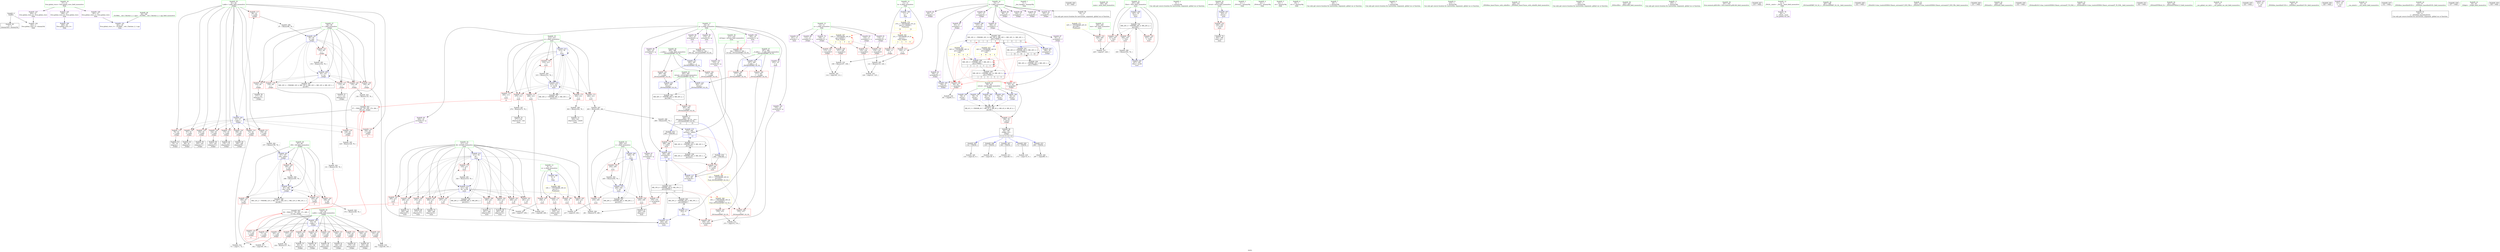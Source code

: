 digraph "SVFG" {
	label="SVFG";

	Node0x562e99d89400 [shape=record,color=grey,label="{NodeID: 0\nNullPtr}"];
	Node0x562e99d89400 -> Node0x562e99da9f00[style=solid];
	Node0x562e99d89400 -> Node0x562e99dac5f0[style=solid];
	Node0x562e99decd60 [shape=record,color=black,label="{NodeID: 443\n58 = PHI(131, 138, 165, 171, 295, )\n1st arg _Z2dpii }"];
	Node0x562e99decd60 -> Node0x562e99dac7c0[style=solid];
	Node0x562e99dd2210 [shape=record,color=yellow,style=double,label="{NodeID: 360\n35V_1 = ENCHI(MR_35V_0)\npts\{200000 \}\nFun[_ZSt3minIiERKT_S2_S2_]}"];
	Node0x562e99dd2210 -> Node0x562e99db1f90[style=dashed];
	Node0x562e99dd2210 -> Node0x562e99db2060[style=dashed];
	Node0x562e99dac7c0 [shape=record,color=blue,label="{NodeID: 194\n63\<--58\nr.addr\<--r\n_Z2dpii\n}"];
	Node0x562e99dac7c0 -> Node0x562e99daee00[style=dashed];
	Node0x562e99dac7c0 -> Node0x562e99daeed0[style=dashed];
	Node0x562e99dac7c0 -> Node0x562e99daefa0[style=dashed];
	Node0x562e99dac7c0 -> Node0x562e99daf070[style=dashed];
	Node0x562e99dac7c0 -> Node0x562e99daf140[style=dashed];
	Node0x562e99dac7c0 -> Node0x562e99daf210[style=dashed];
	Node0x562e99dac7c0 -> Node0x562e99daf2e0[style=dashed];
	Node0x562e99dac7c0 -> Node0x562e99daf3b0[style=dashed];
	Node0x562e99dac7c0 -> Node0x562e99daf480[style=dashed];
	Node0x562e99dac7c0 -> Node0x562e99daf550[style=dashed];
	Node0x562e99dac7c0 -> Node0x562e99daf620[style=dashed];
	Node0x562e99da9aa0 [shape=record,color=red,label="{NodeID: 111\n108\<--11\n\<--k\n_Z2dpii\n}"];
	Node0x562e99da9aa0 -> Node0x562e99dbb670[style=solid];
	Node0x562e99da7bf0 [shape=record,color=green,label="{NodeID: 28\n67\<--68\ni36\<--i36_field_insensitive\n_Z2dpii\n}"];
	Node0x562e99da7bf0 -> Node0x562e99dafbd0[style=solid];
	Node0x562e99da7bf0 -> Node0x562e99dafca0[style=solid];
	Node0x562e99da7bf0 -> Node0x562e99dafd70[style=solid];
	Node0x562e99da7bf0 -> Node0x562e99dafe40[style=solid];
	Node0x562e99da7bf0 -> Node0x562e99dacd70[style=solid];
	Node0x562e99da7bf0 -> Node0x562e99dacfe0[style=solid];
	Node0x562e99dbaef0 [shape=record,color=grey,label="{NodeID: 305\n129 = Binary(128, 76, )\n|{<s0>3}}"];
	Node0x562e99dbaef0:s0 -> Node0x562e99dec970[style=solid,color=red];
	Node0x562e99db4dc0 [shape=record,color=blue,label="{NodeID: 222\n367\<--362\n__b.addr\<--__b\n_ZSt3minIiERKT_S2_S2_\n}"];
	Node0x562e99db4dc0 -> Node0x562e99db1df0[style=dashed];
	Node0x562e99db4dc0 -> Node0x562e99db1ec0[style=dashed];
	Node0x562e99daf960 [shape=record,color=red,label="{NodeID: 139\n130\<--65\n\<--i\n_Z2dpii\n}"];
	Node0x562e99daf960 -> Node0x562e99dbaa70[style=solid];
	Node0x562e99daa540 [shape=record,color=black,label="{NodeID: 56\n105\<--104\nidxprom11\<--\n_Z2dpii\n}"];
	Node0x562e99dc9d50 [shape=record,color=black,label="{NodeID: 333\nMR_35V_6 = PHI(MR_35V_9, MR_35V_5, )\npts\{200000 \}\n|{|<s6>13}}"];
	Node0x562e99dc9d50 -> Node0x562e99db1840[style=dashed];
	Node0x562e99dc9d50 -> Node0x562e99db1910[style=dashed];
	Node0x562e99dc9d50 -> Node0x562e99db1ab0[style=dashed];
	Node0x562e99dc9d50 -> Node0x562e99db4670[style=dashed];
	Node0x562e99dc9d50 -> Node0x562e99db48e0[style=dashed];
	Node0x562e99dc9d50 -> Node0x562e99dcc050[style=dashed];
	Node0x562e99dc9d50:s6 -> Node0x562e99dd2210[style=dashed,color=red];
	Node0x562e99db1020 [shape=record,color=red,label="{NodeID: 167\n295\<--211\n\<--i8\nmain\n|{<s0>14}}"];
	Node0x562e99db1020:s0 -> Node0x562e99decd60[style=solid,color=red];
	Node0x562e99dabc00 [shape=record,color=purple,label="{NodeID: 84\n80\<--15\narrayidx\<--f\n_Z2dpii\n}"];
	Node0x562e99d89340 [shape=record,color=green,label="{NodeID: 1\n7\<--1\n__dso_handle\<--dummyObj\nGlob }"];
	Node0x562e99decfa0 [shape=record,color=black,label="{NodeID: 444\n39 = PHI()\n}"];
	Node0x562e99dd22f0 [shape=record,color=yellow,style=double,label="{NodeID: 361\n2V_1 = ENCHI(MR_2V_0)\npts\{12 \}\nFun[_Z2dpii]|{|<s2>3|<s3>4|<s4>5|<s5>6}}"];
	Node0x562e99dd22f0 -> Node0x562e99da9aa0[style=dashed];
	Node0x562e99dd22f0 -> Node0x562e99da9b70[style=dashed];
	Node0x562e99dd22f0:s2 -> Node0x562e99dd22f0[style=dashed,color=red];
	Node0x562e99dd22f0:s3 -> Node0x562e99dd22f0[style=dashed,color=red];
	Node0x562e99dd22f0:s4 -> Node0x562e99dd22f0[style=dashed,color=red];
	Node0x562e99dd22f0:s5 -> Node0x562e99dd22f0[style=dashed,color=red];
	Node0x562e99dac890 [shape=record,color=blue,label="{NodeID: 195\n59\<--76\nretval\<--\n_Z2dpii\n}"];
	Node0x562e99dac890 -> Node0x562e99dce250[style=dashed];
	Node0x562e99da9b70 [shape=record,color=red,label="{NodeID: 112\n120\<--11\n\<--k\n_Z2dpii\n}"];
	Node0x562e99da9b70 -> Node0x562e99db9ff0[style=solid];
	Node0x562e99da7cc0 [shape=record,color=green,label="{NodeID: 29\n200\<--201\nmain\<--main_field_insensitive\n}"];
	Node0x562e99dbb070 [shape=record,color=grey,label="{NodeID: 306\n281 = Binary(279, 280, )\n}"];
	Node0x562e99dbb070 -> Node0x562e99dba2f0[style=solid];
	Node0x562e99db4e90 [shape=record,color=blue,label="{NodeID: 223\n363\<--377\nretval\<--\n_ZSt3minIiERKT_S2_S2_\n}"];
	Node0x562e99db4e90 -> Node0x562e99dcf650[style=dashed];
	Node0x562e99dafa30 [shape=record,color=red,label="{NodeID: 140\n135\<--65\n\<--i\n_Z2dpii\n}"];
	Node0x562e99dafa30 -> Node0x562e99dbabf0[style=solid];
	Node0x562e99daa610 [shape=record,color=black,label="{NodeID: 57\n111\<--110\nidxprom14\<--\n_Z2dpii\n}"];
	Node0x562e99dca250 [shape=record,color=black,label="{NodeID: 334\nMR_24V_3 = PHI(MR_24V_4, MR_24V_2, )\npts\{208 \}\n}"];
	Node0x562e99dca250 -> Node0x562e99db0590[style=dashed];
	Node0x562e99dca250 -> Node0x562e99db0660[style=dashed];
	Node0x562e99dca250 -> Node0x562e99db0730[style=dashed];
	Node0x562e99dca250 -> Node0x562e99db4c20[style=dashed];
	Node0x562e99db10f0 [shape=record,color=red,label="{NodeID: 168\n299\<--211\n\<--i8\nmain\n}"];
	Node0x562e99db10f0 -> Node0x562e99dab240[style=solid];
	Node0x562e99dabcd0 [shape=record,color=purple,label="{NodeID: 85\n83\<--15\narrayidx2\<--f\n_Z2dpii\n}"];
	Node0x562e99dabcd0 -> Node0x562e99daff10[style=solid];
	Node0x562e99d88330 [shape=record,color=green,label="{NodeID: 2\n9\<--1\n\<--dummyObj\nCan only get source location for instruction, argument, global var or function.}"];
	Node0x562e99ded070 [shape=record,color=black,label="{NodeID: 445\n132 = PHI(56, )\n}"];
	Node0x562e99ded070 -> Node0x562e99dbc570[style=solid];
	Node0x562e99dac960 [shape=record,color=blue,label="{NodeID: 196\n59\<--93\nretval\<--\n_Z2dpii\n}"];
	Node0x562e99dac960 -> Node0x562e99dce250[style=dashed];
	Node0x562e99da9c40 [shape=record,color=red,label="{NodeID: 113\n198\<--59\n\<--retval\n_Z2dpii\n}"];
	Node0x562e99da9c40 -> Node0x562e99daad60[style=solid];
	Node0x562e99da7dc0 [shape=record,color=green,label="{NodeID: 30\n203\<--204\nretval\<--retval_field_insensitive\nmain\n}"];
	Node0x562e99da7dc0 -> Node0x562e99db03f0[style=solid];
	Node0x562e99da7dc0 -> Node0x562e99dad250[style=solid];
	Node0x562e99dbb1f0 [shape=record,color=grey,label="{NodeID: 307\n276 = Binary(275, 76, )\n}"];
	Node0x562e99dbb1f0 -> Node0x562e99dab0a0[style=solid];
	Node0x562e99db4f60 [shape=record,color=blue,label="{NodeID: 224\n363\<--380\nretval\<--\n_ZSt3minIiERKT_S2_S2_\n}"];
	Node0x562e99db4f60 -> Node0x562e99dcf650[style=dashed];
	Node0x562e99dafb00 [shape=record,color=red,label="{NodeID: 141\n152\<--65\n\<--i\n_Z2dpii\n}"];
	Node0x562e99dafb00 -> Node0x562e99db9cf0[style=solid];
	Node0x562e99daa6e0 [shape=record,color=black,label="{NodeID: 58\n117\<--116\nidxprom17\<--\n_Z2dpii\n}"];
	Node0x562e99dca750 [shape=record,color=black,label="{NodeID: 335\nMR_26V_2 = PHI(MR_26V_4, MR_26V_1, )\npts\{210 \}\n}"];
	Node0x562e99dca750 -> Node0x562e99dad3f0[style=dashed];
	Node0x562e99db11c0 [shape=record,color=red,label="{NodeID: 169\n308\<--211\n\<--i8\nmain\n}"];
	Node0x562e99db11c0 -> Node0x562e99dab3e0[style=solid];
	Node0x562e99dabda0 [shape=record,color=purple,label="{NodeID: 86\n89\<--15\narrayidx6\<--f\n_Z2dpii\n}"];
	Node0x562e99d883c0 [shape=record,color=green,label="{NodeID: 3\n21\<--1\n_ZSt3cin\<--dummyObj\nGlob }"];
	Node0x562e99ded1b0 [shape=record,color=black,label="{NodeID: 446\n139 = PHI(56, )\n}"];
	Node0x562e99ded1b0 -> Node0x562e99dbc9f0[style=solid];
	Node0x562e99daca30 [shape=record,color=blue,label="{NodeID: 197\n65\<--97\ni\<--add\n_Z2dpii\n}"];
	Node0x562e99daca30 -> Node0x562e99daf6f0[style=dashed];
	Node0x562e99daca30 -> Node0x562e99daf7c0[style=dashed];
	Node0x562e99daca30 -> Node0x562e99daf890[style=dashed];
	Node0x562e99daca30 -> Node0x562e99daf960[style=dashed];
	Node0x562e99daca30 -> Node0x562e99dafa30[style=dashed];
	Node0x562e99daca30 -> Node0x562e99dafb00[style=dashed];
	Node0x562e99daca30 -> Node0x562e99dacca0[style=dashed];
	Node0x562e99daca30 -> Node0x562e99dce750[style=dashed];
	Node0x562e99da9d10 [shape=record,color=red,label="{NodeID: 114\n72\<--61\n\<--l.addr\n_Z2dpii\n}"];
	Node0x562e99da9d10 -> Node0x562e99dbbc70[style=solid];
	Node0x562e99da7e90 [shape=record,color=green,label="{NodeID: 31\n205\<--206\ntest\<--test_field_insensitive\nmain\n}"];
	Node0x562e99da7e90 -> Node0x562e99db04c0[style=solid];
	Node0x562e99dbb370 [shape=record,color=grey,label="{NodeID: 308\n303 = Binary(302, 76, )\n}"];
	Node0x562e99dbb370 -> Node0x562e99dab310[style=solid];
	Node0x562e99dafbd0 [shape=record,color=red,label="{NodeID: 142\n160\<--67\n\<--i36\n_Z2dpii\n}"];
	Node0x562e99dafbd0 -> Node0x562e99dbc0f0[style=solid];
	Node0x562e99daa7b0 [shape=record,color=black,label="{NodeID: 59\n123\<--122\nidxprom20\<--\n_Z2dpii\n}"];
	Node0x562e99dcac50 [shape=record,color=black,label="{NodeID: 336\nMR_28V_2 = PHI(MR_28V_4, MR_28V_1, )\npts\{212 \}\n}"];
	Node0x562e99dcac50 -> Node0x562e99db45a0[style=dashed];
	Node0x562e99db1290 [shape=record,color=red,label="{NodeID: 170\n319\<--211\n\<--i8\nmain\n}"];
	Node0x562e99db1290 -> Node0x562e99db99f0[style=solid];
	Node0x562e99dabe70 [shape=record,color=purple,label="{NodeID: 87\n92\<--15\narrayidx8\<--f\n_Z2dpii\n}"];
	Node0x562e99dabe70 -> Node0x562e99daffe0[style=solid];
	Node0x562e99da61e0 [shape=record,color=green,label="{NodeID: 4\n22\<--1\n_ZSt4cout\<--dummyObj\nGlob }"];
	Node0x562e99ded2f0 [shape=record,color=black,label="{NodeID: 447\n166 = PHI(56, )\n}"];
	Node0x562e99ded2f0 -> Node0x562e99dbbaf0[style=solid];
	Node0x562e99dacb00 [shape=record,color=blue,label="{NodeID: 198\n147\<--76\narrayidx34\<--\n_Z2dpii\n}"];
	Node0x562e99dacb00 -> Node0x562e99dcf150[style=dashed];
	Node0x562e99dae5e0 [shape=record,color=red,label="{NodeID: 115\n78\<--61\n\<--l.addr\n_Z2dpii\n}"];
	Node0x562e99dae5e0 -> Node0x562e99daa200[style=solid];
	Node0x562e99da7f60 [shape=record,color=green,label="{NodeID: 32\n207\<--208\niTest\<--iTest_field_insensitive\nmain\n}"];
	Node0x562e99da7f60 -> Node0x562e99db0590[style=solid];
	Node0x562e99da7f60 -> Node0x562e99db0660[style=solid];
	Node0x562e99da7f60 -> Node0x562e99db0730[style=solid];
	Node0x562e99da7f60 -> Node0x562e99dad320[style=solid];
	Node0x562e99da7f60 -> Node0x562e99db4c20[style=solid];
	Node0x562e99dbb4f0 [shape=record,color=grey,label="{NodeID: 309\n186 = Binary(185, 76, )\n}"];
	Node0x562e99dbb4f0 -> Node0x562e99dacfe0[style=solid];
	Node0x562e99dafca0 [shape=record,color=red,label="{NodeID: 143\n165\<--67\n\<--i36\n_Z2dpii\n|{<s0>5}}"];
	Node0x562e99dafca0:s0 -> Node0x562e99decd60[style=solid,color=red];
	Node0x562e99daa880 [shape=record,color=black,label="{NodeID: 60\n143\<--142\nidxprom31\<--\n_Z2dpii\n}"];
	Node0x562e99dcb150 [shape=record,color=black,label="{NodeID: 337\nMR_30V_2 = PHI(MR_30V_3, MR_30V_1, )\npts\{214 \}\n}"];
	Node0x562e99dcb150 -> Node0x562e99db4740[style=dashed];
	Node0x562e99dcb150 -> Node0x562e99dcb150[style=dashed];
	Node0x562e99db1360 [shape=record,color=red,label="{NodeID: 171\n268\<--213\n\<--j\nmain\n}"];
	Node0x562e99db1360 -> Node0x562e99dbccf0[style=solid];
	Node0x562e99dabf40 [shape=record,color=purple,label="{NodeID: 88\n144\<--15\narrayidx32\<--f\n_Z2dpii\n}"];
	Node0x562e99da6270 [shape=record,color=green,label="{NodeID: 5\n23\<--1\n.str\<--dummyObj\nGlob }"];
	Node0x562e99dacbd0 [shape=record,color=blue,label="{NodeID: 199\n59\<--76\nretval\<--\n_Z2dpii\n}"];
	Node0x562e99dacbd0 -> Node0x562e99dce250[style=dashed];
	Node0x562e99dae6b0 [shape=record,color=red,label="{NodeID: 116\n87\<--61\n\<--l.addr\n_Z2dpii\n}"];
	Node0x562e99dae6b0 -> Node0x562e99daa3a0[style=solid];
	Node0x562e99da8030 [shape=record,color=green,label="{NodeID: 33\n209\<--210\ni\<--i_field_insensitive\nmain\n}"];
	Node0x562e99da8030 -> Node0x562e99db0800[style=solid];
	Node0x562e99da8030 -> Node0x562e99db08d0[style=solid];
	Node0x562e99da8030 -> Node0x562e99db09a0[style=solid];
	Node0x562e99da8030 -> Node0x562e99dad3f0[style=solid];
	Node0x562e99da8030 -> Node0x562e99dad4c0[style=solid];
	Node0x562e99dbb670 [shape=record,color=grey,label="{NodeID: 310\n109 = Binary(107, 108, )\n}"];
	Node0x562e99dbb670 -> Node0x562e99dbcb70[style=solid];
	Node0x562e99dafd70 [shape=record,color=red,label="{NodeID: 144\n169\<--67\n\<--i36\n_Z2dpii\n}"];
	Node0x562e99dafd70 -> Node0x562e99dba770[style=solid];
	Node0x562e99daa950 [shape=record,color=black,label="{NodeID: 61\n146\<--145\nidxprom33\<--\n_Z2dpii\n}"];
	Node0x562e99dd86d0 [shape=record,color=yellow,style=double,label="{NodeID: 421\n16V_4 = CSCHI(MR_16V_3)\npts\{170000 \}\nCS[]|{|<s1>4|<s2>4|<s3>4|<s4>4}}"];
	Node0x562e99dd86d0 -> Node0x562e99dc8950[style=dashed];
	Node0x562e99dd86d0:s1 -> Node0x562e99daff10[style=dashed,color=red];
	Node0x562e99dd86d0:s2 -> Node0x562e99daffe0[style=dashed,color=red];
	Node0x562e99dd86d0:s3 -> Node0x562e99dc8950[style=dashed,color=red];
	Node0x562e99dd86d0:s4 -> Node0x562e99dcf150[style=dashed,color=red];
	Node0x562e99dcb650 [shape=record,color=black,label="{NodeID: 338\nMR_32V_2 = PHI(MR_32V_3, MR_32V_1, )\npts\{216 \}\n}"];
	Node0x562e99dcb650 -> Node0x562e99dc9350[style=dashed];
	Node0x562e99dcb650 -> Node0x562e99dcb650[style=dashed];
	Node0x562e99db1430 [shape=record,color=red,label="{NodeID: 172\n275\<--213\n\<--j\nmain\n}"];
	Node0x562e99db1430 -> Node0x562e99dbb1f0[style=solid];
	Node0x562e99dac010 [shape=record,color=purple,label="{NodeID: 89\n147\<--15\narrayidx34\<--f\n_Z2dpii\n}"];
	Node0x562e99dac010 -> Node0x562e99dacb00[style=solid];
	Node0x562e99da6ad0 [shape=record,color=green,label="{NodeID: 6\n25\<--1\n.str.1\<--dummyObj\nGlob }"];
	Node0x562e99dacca0 [shape=record,color=blue,label="{NodeID: 200\n65\<--153\ni\<--inc\n_Z2dpii\n}"];
	Node0x562e99dacca0 -> Node0x562e99daf6f0[style=dashed];
	Node0x562e99dacca0 -> Node0x562e99daf7c0[style=dashed];
	Node0x562e99dacca0 -> Node0x562e99daf890[style=dashed];
	Node0x562e99dacca0 -> Node0x562e99daf960[style=dashed];
	Node0x562e99dacca0 -> Node0x562e99dafa30[style=dashed];
	Node0x562e99dacca0 -> Node0x562e99dafb00[style=dashed];
	Node0x562e99dacca0 -> Node0x562e99dacca0[style=dashed];
	Node0x562e99dacca0 -> Node0x562e99dce750[style=dashed];
	Node0x562e99dae780 [shape=record,color=red,label="{NodeID: 117\n96\<--61\n\<--l.addr\n_Z2dpii\n}"];
	Node0x562e99dae780 -> Node0x562e99dba5f0[style=solid];
	Node0x562e99da8100 [shape=record,color=green,label="{NodeID: 34\n211\<--212\ni8\<--i8_field_insensitive\nmain\n}"];
	Node0x562e99da8100 -> Node0x562e99db0a70[style=solid];
	Node0x562e99da8100 -> Node0x562e99db0b40[style=solid];
	Node0x562e99da8100 -> Node0x562e99db0c10[style=solid];
	Node0x562e99da8100 -> Node0x562e99db0ce0[style=solid];
	Node0x562e99da8100 -> Node0x562e99db0db0[style=solid];
	Node0x562e99da8100 -> Node0x562e99db0e80[style=solid];
	Node0x562e99da8100 -> Node0x562e99db0f50[style=solid];
	Node0x562e99da8100 -> Node0x562e99db1020[style=solid];
	Node0x562e99da8100 -> Node0x562e99db10f0[style=solid];
	Node0x562e99da8100 -> Node0x562e99db11c0[style=solid];
	Node0x562e99da8100 -> Node0x562e99db1290[style=solid];
	Node0x562e99da8100 -> Node0x562e99db45a0[style=solid];
	Node0x562e99da8100 -> Node0x562e99db4b50[style=solid];
	Node0x562e99dbb7f0 [shape=record,color=grey,label="{NodeID: 311\n237 = cmp(235, 236, )\n}"];
	Node0x562e99dafe40 [shape=record,color=red,label="{NodeID: 145\n185\<--67\n\<--i36\n_Z2dpii\n}"];
	Node0x562e99dafe40 -> Node0x562e99dbb4f0[style=solid];
	Node0x562e99daaa20 [shape=record,color=black,label="{NodeID: 62\n176\<--175\nidxprom48\<--\n_Z2dpii\n}"];
	Node0x562e99dcbb50 [shape=record,color=black,label="{NodeID: 339\nMR_16V_2 = PHI(MR_16V_3, MR_16V_1, )\npts\{170000 \}\n}"];
	Node0x562e99dcbb50 -> Node0x562e99dc9850[style=dashed];
	Node0x562e99dcbb50 -> Node0x562e99dcbb50[style=dashed];
	Node0x562e99db1500 [shape=record,color=red,label="{NodeID: 173\n282\<--213\n\<--j\nmain\n}"];
	Node0x562e99db1500 -> Node0x562e99dba2f0[style=solid];
	Node0x562e99dac0e0 [shape=record,color=purple,label="{NodeID: 90\n177\<--15\narrayidx49\<--f\n_Z2dpii\n}"];
	Node0x562e99da6b60 [shape=record,color=green,label="{NodeID: 7\n28\<--1\n\<--dummyObj\nCan only get source location for instruction, argument, global var or function.}"];
	Node0x562e99dd2860 [shape=record,color=yellow,style=double,label="{NodeID: 367\n14V_1 = ENCHI(MR_14V_0)\npts\{140000 \}\nFun[_Z2dpii]|{|<s4>3|<s5>4|<s6>5|<s7>6}}"];
	Node0x562e99dd2860 -> Node0x562e99db00b0[style=dashed];
	Node0x562e99dd2860 -> Node0x562e99db0180[style=dashed];
	Node0x562e99dd2860 -> Node0x562e99db0250[style=dashed];
	Node0x562e99dd2860 -> Node0x562e99db0320[style=dashed];
	Node0x562e99dd2860:s4 -> Node0x562e99dd2860[style=dashed,color=red];
	Node0x562e99dd2860:s5 -> Node0x562e99dd2860[style=dashed,color=red];
	Node0x562e99dd2860:s6 -> Node0x562e99dd2860[style=dashed,color=red];
	Node0x562e99dd2860:s7 -> Node0x562e99dd2860[style=dashed,color=red];
	Node0x562e99dacd70 [shape=record,color=blue,label="{NodeID: 201\n67\<--157\ni36\<--add37\n_Z2dpii\n}"];
	Node0x562e99dacd70 -> Node0x562e99dafbd0[style=dashed];
	Node0x562e99dacd70 -> Node0x562e99dafca0[style=dashed];
	Node0x562e99dacd70 -> Node0x562e99dafd70[style=dashed];
	Node0x562e99dacd70 -> Node0x562e99dafe40[style=dashed];
	Node0x562e99dacd70 -> Node0x562e99dacfe0[style=dashed];
	Node0x562e99dacd70 -> Node0x562e99dcec50[style=dashed];
	Node0x562e99dae850 [shape=record,color=red,label="{NodeID: 118\n104\<--61\n\<--l.addr\n_Z2dpii\n}"];
	Node0x562e99dae850 -> Node0x562e99daa540[style=solid];
	Node0x562e99da81d0 [shape=record,color=green,label="{NodeID: 35\n213\<--214\nj\<--j_field_insensitive\nmain\n}"];
	Node0x562e99da81d0 -> Node0x562e99db1360[style=solid];
	Node0x562e99da81d0 -> Node0x562e99db1430[style=solid];
	Node0x562e99da81d0 -> Node0x562e99db1500[style=solid];
	Node0x562e99da81d0 -> Node0x562e99db15d0[style=solid];
	Node0x562e99da81d0 -> Node0x562e99db16a0[style=solid];
	Node0x562e99da81d0 -> Node0x562e99db1770[style=solid];
	Node0x562e99da81d0 -> Node0x562e99db4740[style=solid];
	Node0x562e99da81d0 -> Node0x562e99db4a80[style=solid];
	Node0x562e99dbb970 [shape=record,color=grey,label="{NodeID: 312\n375 = cmp(372, 374, )\n}"];
	Node0x562e99daff10 [shape=record,color=red,label="{NodeID: 146\n84\<--83\n\<--arrayidx2\n_Z2dpii\n}"];
	Node0x562e99daff10 -> Node0x562e99dbc270[style=solid];
	Node0x562e99daaaf0 [shape=record,color=black,label="{NodeID: 63\n179\<--178\nidxprom50\<--\n_Z2dpii\n}"];
	Node0x562e99dd8990 [shape=record,color=yellow,style=double,label="{NodeID: 423\n16V_9 = CSCHI(MR_16V_8)\npts\{170000 \}\nCS[]|{|<s1>6|<s2>6|<s3>6|<s4>6}}"];
	Node0x562e99dd8990 -> Node0x562e99dcdd50[style=dashed];
	Node0x562e99dd8990:s1 -> Node0x562e99daff10[style=dashed,color=red];
	Node0x562e99dd8990:s2 -> Node0x562e99daffe0[style=dashed,color=red];
	Node0x562e99dd8990:s3 -> Node0x562e99dc8950[style=dashed,color=red];
	Node0x562e99dd8990:s4 -> Node0x562e99dcf150[style=dashed,color=red];
	Node0x562e99dcc050 [shape=record,color=black,label="{NodeID: 340\nMR_35V_2 = PHI(MR_35V_4, MR_35V_1, )\npts\{200000 \}\n}"];
	Node0x562e99dcc050 -> Node0x562e99db4510[style=dashed];
	Node0x562e99db15d0 [shape=record,color=red,label="{NodeID: 174\n294\<--213\n\<--j\nmain\n|{<s0>14}}"];
	Node0x562e99db15d0:s0 -> Node0x562e99dec970[style=solid,color=red];
	Node0x562e99dac1b0 [shape=record,color=purple,label="{NodeID: 91\n180\<--15\narrayidx51\<--f\n_Z2dpii\n}"];
	Node0x562e99dac1b0 -> Node0x562e99dace40[style=solid];
	Node0x562e99da6bf0 [shape=record,color=green,label="{NodeID: 8\n76\<--1\n\<--dummyObj\nCan only get source location for instruction, argument, global var or function.}"];
	Node0x562e99dace40 [shape=record,color=blue,label="{NodeID: 202\n180\<--76\narrayidx51\<--\n_Z2dpii\n}"];
	Node0x562e99dace40 -> Node0x562e99dcf150[style=dashed];
	Node0x562e99dae920 [shape=record,color=red,label="{NodeID: 119\n128\<--61\n\<--l.addr\n_Z2dpii\n}"];
	Node0x562e99dae920 -> Node0x562e99dbaef0[style=solid];
	Node0x562e99da82a0 [shape=record,color=green,label="{NodeID: 36\n215\<--216\nref.tmp\<--ref.tmp_field_insensitive\nmain\n|{|<s1>13}}"];
	Node0x562e99da82a0 -> Node0x562e99db4810[style=solid];
	Node0x562e99da82a0:s1 -> Node0x562e99dec7f0[style=solid,color=red];
	Node0x562e99dbbaf0 [shape=record,color=grey,label="{NodeID: 313\n167 = cmp(166, 9, )\n}"];
	Node0x562e99daffe0 [shape=record,color=red,label="{NodeID: 147\n93\<--92\n\<--arrayidx8\n_Z2dpii\n}"];
	Node0x562e99daffe0 -> Node0x562e99dac960[style=solid];
	Node0x562e99daabc0 [shape=record,color=black,label="{NodeID: 64\n190\<--189\nidxprom56\<--\n_Z2dpii\n}"];
	Node0x562e99db16a0 [shape=record,color=red,label="{NodeID: 175\n302\<--213\n\<--j\nmain\n}"];
	Node0x562e99db16a0 -> Node0x562e99dbb370[style=solid];
	Node0x562e99dac280 [shape=record,color=purple,label="{NodeID: 92\n191\<--15\narrayidx57\<--f\n_Z2dpii\n}"];
	Node0x562e99da6c80 [shape=record,color=green,label="{NodeID: 9\n219\<--1\n\<--dummyObj\nCan only get source location for instruction, argument, global var or function.}"];
	Node0x562e99dd2a20 [shape=record,color=yellow,style=double,label="{NodeID: 369\n18V_1 = ENCHI(MR_18V_0)\npts\{10 \}\nFun[main]}"];
	Node0x562e99dd2a20 -> Node0x562e99da9830[style=dashed];
	Node0x562e99dd2a20 -> Node0x562e99da9900[style=dashed];
	Node0x562e99dd2a20 -> Node0x562e99da99d0[style=dashed];
	Node0x562e99dacf10 [shape=record,color=blue,label="{NodeID: 203\n59\<--76\nretval\<--\n_Z2dpii\n}"];
	Node0x562e99dacf10 -> Node0x562e99dce250[style=dashed];
	Node0x562e99dae9f0 [shape=record,color=red,label="{NodeID: 120\n142\<--61\n\<--l.addr\n_Z2dpii\n}"];
	Node0x562e99dae9f0 -> Node0x562e99daa880[style=solid];
	Node0x562e99da8370 [shape=record,color=green,label="{NodeID: 37\n220\<--221\n_ZNSt8ios_base15sync_with_stdioEb\<--_ZNSt8ios_base15sync_with_stdioEb_field_insensitive\n}"];
	Node0x562e99dbbc70 [shape=record,color=grey,label="{NodeID: 314\n73 = cmp(71, 72, )\n}"];
	Node0x562e99db00b0 [shape=record,color=red,label="{NodeID: 148\n107\<--106\n\<--arrayidx12\n_Z2dpii\n}"];
	Node0x562e99db00b0 -> Node0x562e99dbb670[style=solid];
	Node0x562e99daac90 [shape=record,color=black,label="{NodeID: 65\n193\<--192\nidxprom58\<--\n_Z2dpii\n}"];
	Node0x562e99db1770 [shape=record,color=red,label="{NodeID: 176\n314\<--213\n\<--j\nmain\n}"];
	Node0x562e99db1770 -> Node0x562e99db9e70[style=solid];
	Node0x562e99dac350 [shape=record,color=purple,label="{NodeID: 93\n194\<--15\narrayidx59\<--f\n_Z2dpii\n}"];
	Node0x562e99dac350 -> Node0x562e99dad0b0[style=solid];
	Node0x562e99da6d10 [shape=record,color=green,label="{NodeID: 10\n249\<--1\n\<--dummyObj\nCan only get source location for instruction, argument, global var or function.}"];
	Node0x562e99dacfe0 [shape=record,color=blue,label="{NodeID: 204\n67\<--186\ni36\<--inc54\n_Z2dpii\n}"];
	Node0x562e99dacfe0 -> Node0x562e99dafbd0[style=dashed];
	Node0x562e99dacfe0 -> Node0x562e99dafca0[style=dashed];
	Node0x562e99dacfe0 -> Node0x562e99dafd70[style=dashed];
	Node0x562e99dacfe0 -> Node0x562e99dafe40[style=dashed];
	Node0x562e99dacfe0 -> Node0x562e99dacfe0[style=dashed];
	Node0x562e99dacfe0 -> Node0x562e99dcec50[style=dashed];
	Node0x562e99daeac0 [shape=record,color=red,label="{NodeID: 121\n156\<--61\n\<--l.addr\n_Z2dpii\n}"];
	Node0x562e99daeac0 -> Node0x562e99db9b70[style=solid];
	Node0x562e99da8470 [shape=record,color=green,label="{NodeID: 38\n223\<--224\n_ZNSirsERi\<--_ZNSirsERi_field_insensitive\n}"];
	Node0x562e99dbbdf0 [shape=record,color=grey,label="{NodeID: 315\n229 = cmp(227, 228, )\n}"];
	Node0x562e99db0180 [shape=record,color=red,label="{NodeID: 149\n113\<--112\n\<--arrayidx15\n_Z2dpii\n}"];
	Node0x562e99db0180 -> Node0x562e99dbcb70[style=solid];
	Node0x562e99daad60 [shape=record,color=black,label="{NodeID: 66\n56\<--198\n_Z2dpii_ret\<--\n_Z2dpii\n|{<s0>3|<s1>4|<s2>5|<s3>6|<s4>14}}"];
	Node0x562e99daad60:s0 -> Node0x562e99ded070[style=solid,color=blue];
	Node0x562e99daad60:s1 -> Node0x562e99ded1b0[style=solid,color=blue];
	Node0x562e99daad60:s2 -> Node0x562e99ded2f0[style=solid,color=blue];
	Node0x562e99daad60:s3 -> Node0x562e99deacd0[style=solid,color=blue];
	Node0x562e99daad60:s4 -> Node0x562e99debe20[style=solid,color=blue];
	Node0x562e99deacd0 [shape=record,color=black,label="{NodeID: 426\n172 = PHI(56, )\n}"];
	Node0x562e99deacd0 -> Node0x562e99dbc3f0[style=solid];
	Node0x562e99db1840 [shape=record,color=red,label="{NodeID: 177\n279\<--278\n\<--arrayidx20\nmain\n}"];
	Node0x562e99db1840 -> Node0x562e99dbb070[style=solid];
	Node0x562e99dac420 [shape=record,color=purple,label="{NodeID: 94\n253\<--18\n\<--g\nmain\n}"];
	Node0x562e99dac420 -> Node0x562e99db4510[style=solid];
	Node0x562e99da6da0 [shape=record,color=green,label="{NodeID: 11\n250\<--1\n\<--dummyObj\nCan only get source location for instruction, argument, global var or function.}"];
	Node0x562e99dd2c10 [shape=record,color=yellow,style=double,label="{NodeID: 371\n22V_1 = ENCHI(MR_22V_0)\npts\{206 \}\nFun[main]}"];
	Node0x562e99dd2c10 -> Node0x562e99db04c0[style=dashed];
	Node0x562e99dad0b0 [shape=record,color=blue,label="{NodeID: 205\n194\<--9\narrayidx59\<--\n_Z2dpii\n}"];
	Node0x562e99dad0b0 -> Node0x562e99dcf150[style=dashed];
	Node0x562e99daeb90 [shape=record,color=red,label="{NodeID: 122\n164\<--61\n\<--l.addr\n_Z2dpii\n|{<s0>5}}"];
	Node0x562e99daeb90:s0 -> Node0x562e99dec970[style=solid,color=red];
	Node0x562e99da8570 [shape=record,color=green,label="{NodeID: 39\n251\<--252\nllvm.memset.p0i8.i64\<--llvm.memset.p0i8.i64_field_insensitive\n}"];
	Node0x562e99dbbf70 [shape=record,color=grey,label="{NodeID: 316\n102 = cmp(100, 101, )\n}"];
	Node0x562e99db0250 [shape=record,color=red,label="{NodeID: 150\n119\<--118\n\<--arrayidx18\n_Z2dpii\n}"];
	Node0x562e99db0250 -> Node0x562e99db9ff0[style=solid];
	Node0x562e99daae30 [shape=record,color=black,label="{NodeID: 67\n240\<--239\nidxprom\<--\nmain\n}"];
	Node0x562e99deb820 [shape=record,color=black,label="{NodeID: 427\n218 = PHI()\n}"];
	Node0x562e99db1910 [shape=record,color=red,label="{NodeID: 178\n289\<--286\n\<--call23\nmain\n}"];
	Node0x562e99db1910 -> Node0x562e99db48e0[style=solid];
	Node0x562e99dac4f0 [shape=record,color=purple,label="{NodeID: 95\n264\<--18\narrayidx13\<--g\nmain\n}"];
	Node0x562e99dac4f0 -> Node0x562e99db4670[style=solid];
	Node0x562e99da6e30 [shape=record,color=green,label="{NodeID: 12\n4\<--6\n_ZStL8__ioinit\<--_ZStL8__ioinit_field_insensitive\nGlob }"];
	Node0x562e99da6e30 -> Node0x562e99dab720[style=solid];
	Node0x562e99dad180 [shape=record,color=blue,label="{NodeID: 206\n59\<--9\nretval\<--\n_Z2dpii\n}"];
	Node0x562e99dad180 -> Node0x562e99dce250[style=dashed];
	Node0x562e99daec60 [shape=record,color=red,label="{NodeID: 123\n175\<--61\n\<--l.addr\n_Z2dpii\n}"];
	Node0x562e99daec60 -> Node0x562e99daaa20[style=solid];
	Node0x562e99da8670 [shape=record,color=green,label="{NodeID: 40\n287\<--288\n_ZSt3minIiERKT_S2_S2_\<--_ZSt3minIiERKT_S2_S2__field_insensitive\n}"];
	Node0x562e99dbc0f0 [shape=record,color=grey,label="{NodeID: 317\n162 = cmp(160, 161, )\n}"];
	Node0x562e99db0320 [shape=record,color=red,label="{NodeID: 151\n125\<--124\n\<--arrayidx21\n_Z2dpii\n}"];
	Node0x562e99db0320 -> Node0x562e99dbc870[style=solid];
	Node0x562e99daaf00 [shape=record,color=black,label="{NodeID: 68\n263\<--262\nidxprom12\<--\nmain\n}"];
	Node0x562e99deb8f0 [shape=record,color=black,label="{NodeID: 428\n222 = PHI()\n}"];
	Node0x562e99dcdd50 [shape=record,color=black,label="{NodeID: 345\nMR_16V_8 = PHI(MR_16V_12, MR_16V_3, )\npts\{170000 \}\n|{|<s1>5|<s2>5|<s3>5|<s4>5}}"];
	Node0x562e99dcdd50 -> Node0x562e99dad0b0[style=dashed];
	Node0x562e99dcdd50:s1 -> Node0x562e99daff10[style=dashed,color=red];
	Node0x562e99dcdd50:s2 -> Node0x562e99daffe0[style=dashed,color=red];
	Node0x562e99dcdd50:s3 -> Node0x562e99dc8950[style=dashed,color=red];
	Node0x562e99dcdd50:s4 -> Node0x562e99dcf150[style=dashed,color=red];
	Node0x562e99db19e0 [shape=record,color=red,label="{NodeID: 179\n307\<--306\n\<--call32\nmain\n}"];
	Node0x562e99db19e0 -> Node0x562e99db49b0[style=solid];
	Node0x562e99da8de0 [shape=record,color=purple,label="{NodeID: 96\n274\<--18\narrayidx18\<--g\nmain\n|{<s0>13}}"];
	Node0x562e99da8de0:s0 -> Node0x562e99dec580[style=solid,color=red];
	Node0x562e99da6f00 [shape=record,color=green,label="{NodeID: 13\n8\<--10\nn\<--n_field_insensitive\nGlob }"];
	Node0x562e99da6f00 -> Node0x562e99da9830[style=solid];
	Node0x562e99da6f00 -> Node0x562e99da9900[style=solid];
	Node0x562e99da6f00 -> Node0x562e99da99d0[style=solid];
	Node0x562e99da6f00 -> Node0x562e99db2130[style=solid];
	Node0x562e99dad250 [shape=record,color=blue,label="{NodeID: 207\n203\<--9\nretval\<--\nmain\n}"];
	Node0x562e99dad250 -> Node0x562e99db03f0[style=dashed];
	Node0x562e99daed30 [shape=record,color=red,label="{NodeID: 124\n189\<--61\n\<--l.addr\n_Z2dpii\n}"];
	Node0x562e99daed30 -> Node0x562e99daabc0[style=solid];
	Node0x562e99da8770 [shape=record,color=green,label="{NodeID: 41\n325\<--326\n_ZStlsISt11char_traitsIcEERSt13basic_ostreamIcT_ES5_PKc\<--_ZStlsISt11char_traitsIcEERSt13basic_ostreamIcT_ES5_PKc_field_insensitive\n}"];
	Node0x562e99dbc270 [shape=record,color=grey,label="{NodeID: 318\n85 = cmp(84, 9, )\n}"];
	Node0x562e99db03f0 [shape=record,color=red,label="{NodeID: 152\n348\<--203\n\<--retval\nmain\n}"];
	Node0x562e99db03f0 -> Node0x562e99dab580[style=solid];
	Node0x562e99daafd0 [shape=record,color=black,label="{NodeID: 69\n273\<--272\nidxprom17\<--\nmain\n}"];
	Node0x562e99deb9c0 [shape=record,color=black,label="{NodeID: 429\n231 = PHI()\n}"];
	Node0x562e99dce250 [shape=record,color=black,label="{NodeID: 346\nMR_4V_3 = PHI(MR_4V_7, MR_4V_5, MR_4V_2, MR_4V_6, MR_4V_4, )\npts\{60 \}\n}"];
	Node0x562e99dce250 -> Node0x562e99da9c40[style=dashed];
	Node0x562e99db1ab0 [shape=record,color=red,label="{NodeID: 180\n336\<--335\n\<--arrayidx45\nmain\n}"];
	Node0x562e99da8eb0 [shape=record,color=purple,label="{NodeID: 97\n278\<--18\narrayidx20\<--g\nmain\n}"];
	Node0x562e99da8eb0 -> Node0x562e99db1840[style=solid];
	Node0x562e99da6fd0 [shape=record,color=green,label="{NodeID: 14\n11\<--12\nk\<--k_field_insensitive\nGlob }"];
	Node0x562e99da6fd0 -> Node0x562e99da9aa0[style=solid];
	Node0x562e99da6fd0 -> Node0x562e99da9b70[style=solid];
	Node0x562e99da6fd0 -> Node0x562e99db2230[style=solid];
	Node0x562e99db99f0 [shape=record,color=grey,label="{NodeID: 291\n320 = Binary(319, 76, )\n}"];
	Node0x562e99db99f0 -> Node0x562e99db4b50[style=solid];
	Node0x562e99dad320 [shape=record,color=blue,label="{NodeID: 208\n207\<--76\niTest\<--\nmain\n}"];
	Node0x562e99dad320 -> Node0x562e99dca250[style=dashed];
	Node0x562e99daee00 [shape=record,color=red,label="{NodeID: 125\n71\<--63\n\<--r.addr\n_Z2dpii\n}"];
	Node0x562e99daee00 -> Node0x562e99dbbc70[style=solid];
	Node0x562e99da8870 [shape=record,color=green,label="{NodeID: 42\n329\<--330\n_ZNSolsEi\<--_ZNSolsEi_field_insensitive\n}"];
	Node0x562e99dbc3f0 [shape=record,color=grey,label="{NodeID: 319\n173 = cmp(172, 9, )\n}"];
	Node0x562e99db04c0 [shape=record,color=red,label="{NodeID: 153\n228\<--205\n\<--test\nmain\n}"];
	Node0x562e99db04c0 -> Node0x562e99dbbdf0[style=solid];
	Node0x562e99dab0a0 [shape=record,color=black,label="{NodeID: 70\n277\<--276\nidxprom19\<--sub\nmain\n}"];
	Node0x562e99deba90 [shape=record,color=black,label="{NodeID: 430\n232 = PHI()\n}"];
	Node0x562e99dce750 [shape=record,color=black,label="{NodeID: 347\nMR_10V_2 = PHI(MR_10V_4, MR_10V_4, MR_10V_1, MR_10V_4, MR_10V_1, )\npts\{66 \}\n}"];
	Node0x562e99db1b80 [shape=record,color=red,label="{NodeID: 181\n383\<--363\n\<--retval\n_ZSt3minIiERKT_S2_S2_\n}"];
	Node0x562e99db1b80 -> Node0x562e99dab650[style=solid];
	Node0x562e99da8f80 [shape=record,color=purple,label="{NodeID: 98\n292\<--18\narrayidx25\<--g\nmain\n}"];
	Node0x562e99da8f80 -> Node0x562e99db48e0[style=solid];
	Node0x562e99da70a0 [shape=record,color=green,label="{NodeID: 15\n13\<--14\na\<--a_field_insensitive\nGlob }"];
	Node0x562e99da70a0 -> Node0x562e99dab7f0[style=solid];
	Node0x562e99da70a0 -> Node0x562e99dab8c0[style=solid];
	Node0x562e99da70a0 -> Node0x562e99dab990[style=solid];
	Node0x562e99da70a0 -> Node0x562e99daba60[style=solid];
	Node0x562e99da70a0 -> Node0x562e99dabb30[style=solid];
	Node0x562e99db9b70 [shape=record,color=grey,label="{NodeID: 292\n157 = Binary(156, 76, )\n}"];
	Node0x562e99db9b70 -> Node0x562e99dacd70[style=solid];
	Node0x562e99dad3f0 [shape=record,color=blue,label="{NodeID: 209\n209\<--76\ni\<--\nmain\n}"];
	Node0x562e99dad3f0 -> Node0x562e99db0800[style=dashed];
	Node0x562e99dad3f0 -> Node0x562e99db08d0[style=dashed];
	Node0x562e99dad3f0 -> Node0x562e99db09a0[style=dashed];
	Node0x562e99dad3f0 -> Node0x562e99dad4c0[style=dashed];
	Node0x562e99dad3f0 -> Node0x562e99dca750[style=dashed];
	Node0x562e99daeed0 [shape=record,color=red,label="{NodeID: 126\n81\<--63\n\<--r.addr\n_Z2dpii\n}"];
	Node0x562e99daeed0 -> Node0x562e99daa2d0[style=solid];
	Node0x562e99da8970 [shape=record,color=green,label="{NodeID: 43\n339\<--340\n_ZSt4endlIcSt11char_traitsIcEERSt13basic_ostreamIT_T0_ES6_\<--_ZSt4endlIcSt11char_traitsIcEERSt13basic_ostreamIT_T0_ES6__field_insensitive\n}"];
	Node0x562e99dbc570 [shape=record,color=grey,label="{NodeID: 320\n133 = cmp(132, 9, )\n}"];
	Node0x562e99db0590 [shape=record,color=red,label="{NodeID: 154\n227\<--207\n\<--iTest\nmain\n}"];
	Node0x562e99db0590 -> Node0x562e99dbbdf0[style=solid];
	Node0x562e99dab170 [shape=record,color=black,label="{NodeID: 71\n291\<--290\nidxprom24\<--\nmain\n}"];
	Node0x562e99debb60 [shape=record,color=black,label="{NodeID: 431\n242 = PHI()\n}"];
	Node0x562e99dcec50 [shape=record,color=black,label="{NodeID: 348\nMR_12V_2 = PHI(MR_12V_4, MR_12V_1, MR_12V_1, MR_12V_4, MR_12V_1, )\npts\{68 \}\n}"];
	Node0x562e99db1c50 [shape=record,color=red,label="{NodeID: 182\n373\<--365\n\<--__a.addr\n_ZSt3minIiERKT_S2_S2_\n}"];
	Node0x562e99db1c50 -> Node0x562e99db2060[style=solid];
	Node0x562e99da9050 [shape=record,color=purple,label="{NodeID: 99\n301\<--18\narrayidx28\<--g\nmain\n|{<s0>15}}"];
	Node0x562e99da9050:s0 -> Node0x562e99dec580[style=solid,color=red];
	Node0x562e99da7170 [shape=record,color=green,label="{NodeID: 16\n15\<--17\nf\<--f_field_insensitive\nGlob }"];
	Node0x562e99da7170 -> Node0x562e99daa000[style=solid];
	Node0x562e99da7170 -> Node0x562e99dabc00[style=solid];
	Node0x562e99da7170 -> Node0x562e99dabcd0[style=solid];
	Node0x562e99da7170 -> Node0x562e99dabda0[style=solid];
	Node0x562e99da7170 -> Node0x562e99dabe70[style=solid];
	Node0x562e99da7170 -> Node0x562e99dabf40[style=solid];
	Node0x562e99da7170 -> Node0x562e99dac010[style=solid];
	Node0x562e99da7170 -> Node0x562e99dac0e0[style=solid];
	Node0x562e99da7170 -> Node0x562e99dac1b0[style=solid];
	Node0x562e99da7170 -> Node0x562e99dac280[style=solid];
	Node0x562e99da7170 -> Node0x562e99dac350[style=solid];
	Node0x562e99db9cf0 [shape=record,color=grey,label="{NodeID: 293\n153 = Binary(152, 76, )\n}"];
	Node0x562e99db9cf0 -> Node0x562e99dacca0[style=solid];
	Node0x562e99dad4c0 [shape=record,color=blue,label="{NodeID: 210\n209\<--245\ni\<--inc\nmain\n}"];
	Node0x562e99dad4c0 -> Node0x562e99db0800[style=dashed];
	Node0x562e99dad4c0 -> Node0x562e99db08d0[style=dashed];
	Node0x562e99dad4c0 -> Node0x562e99db09a0[style=dashed];
	Node0x562e99dad4c0 -> Node0x562e99dad4c0[style=dashed];
	Node0x562e99dad4c0 -> Node0x562e99dca750[style=dashed];
	Node0x562e99daefa0 [shape=record,color=red,label="{NodeID: 127\n90\<--63\n\<--r.addr\n_Z2dpii\n}"];
	Node0x562e99daefa0 -> Node0x562e99daa470[style=solid];
	Node0x562e99da8a70 [shape=record,color=green,label="{NodeID: 44\n341\<--342\n_ZNSolsEPFRSoS_E\<--_ZNSolsEPFRSoS_E_field_insensitive\n}"];
	Node0x562e99dbc6f0 [shape=record,color=grey,label="{NodeID: 321\n259 = cmp(257, 258, )\n}"];
	Node0x562e99db0660 [shape=record,color=red,label="{NodeID: 155\n327\<--207\n\<--iTest\nmain\n}"];
	Node0x562e99dab240 [shape=record,color=black,label="{NodeID: 72\n300\<--299\nidxprom27\<--\nmain\n}"];
	Node0x562e99debc30 [shape=record,color=black,label="{NodeID: 432\n286 = PHI(360, )\n}"];
	Node0x562e99debc30 -> Node0x562e99db1910[style=solid];
	Node0x562e99dcf150 [shape=record,color=black,label="{NodeID: 349\nMR_16V_2 = PHI(MR_16V_13, MR_16V_6, MR_16V_1, MR_16V_11, MR_16V_1, )\npts\{170000 \}\n|{<s0>3|<s1>4|<s2>4|<s3>5|<s4>6|<s5>6|<s6>14}}"];
	Node0x562e99dcf150:s0 -> Node0x562e99dd86d0[style=dashed,color=blue];
	Node0x562e99dcf150:s1 -> Node0x562e99dacb00[style=dashed,color=blue];
	Node0x562e99dcf150:s2 -> Node0x562e99dc8950[style=dashed,color=blue];
	Node0x562e99dcf150:s3 -> Node0x562e99dd8990[style=dashed,color=blue];
	Node0x562e99dcf150:s4 -> Node0x562e99dace40[style=dashed,color=blue];
	Node0x562e99dcf150:s5 -> Node0x562e99dcdd50[style=dashed,color=blue];
	Node0x562e99dcf150:s6 -> Node0x562e99dc9850[style=dashed,color=blue];
	Node0x562e99db1d20 [shape=record,color=red,label="{NodeID: 183\n380\<--365\n\<--__a.addr\n_ZSt3minIiERKT_S2_S2_\n}"];
	Node0x562e99db1d20 -> Node0x562e99db4f60[style=solid];
	Node0x562e99da9120 [shape=record,color=purple,label="{NodeID: 100\n305\<--18\narrayidx31\<--g\nmain\n|{<s0>15}}"];
	Node0x562e99da9120:s0 -> Node0x562e99dec7f0[style=solid,color=red];
	Node0x562e99da7240 [shape=record,color=green,label="{NodeID: 17\n18\<--20\ng\<--g_field_insensitive\nGlob }"];
	Node0x562e99da7240 -> Node0x562e99dac420[style=solid];
	Node0x562e99da7240 -> Node0x562e99dac4f0[style=solid];
	Node0x562e99da7240 -> Node0x562e99da8de0[style=solid];
	Node0x562e99da7240 -> Node0x562e99da8eb0[style=solid];
	Node0x562e99da7240 -> Node0x562e99da8f80[style=solid];
	Node0x562e99da7240 -> Node0x562e99da9050[style=solid];
	Node0x562e99da7240 -> Node0x562e99da9120[style=solid];
	Node0x562e99da7240 -> Node0x562e99da91f0[style=solid];
	Node0x562e99da7240 -> Node0x562e99da92c0[style=solid];
	Node0x562e99db9e70 [shape=record,color=grey,label="{NodeID: 294\n315 = Binary(314, 76, )\n}"];
	Node0x562e99db9e70 -> Node0x562e99db4a80[style=solid];
	Node0x562e99db4510 [shape=record,color=blue,label="{NodeID: 211\n253\<--9\n\<--\nmain\n}"];
	Node0x562e99db4510 -> Node0x562e99db1ab0[style=dashed];
	Node0x562e99db4510 -> Node0x562e99db4670[style=dashed];
	Node0x562e99db4510 -> Node0x562e99dcc050[style=dashed];
	Node0x562e99daf070 [shape=record,color=red,label="{NodeID: 128\n101\<--63\n\<--r.addr\n_Z2dpii\n}"];
	Node0x562e99daf070 -> Node0x562e99dbbf70[style=solid];
	Node0x562e99da8b70 [shape=record,color=green,label="{NodeID: 45\n363\<--364\nretval\<--retval_field_insensitive\n_ZSt3minIiERKT_S2_S2_\n}"];
	Node0x562e99da8b70 -> Node0x562e99db1b80[style=solid];
	Node0x562e99da8b70 -> Node0x562e99db4e90[style=solid];
	Node0x562e99da8b70 -> Node0x562e99db4f60[style=solid];
	Node0x562e99dbc870 [shape=record,color=grey,label="{NodeID: 322\n126 = cmp(121, 125, )\n}"];
	Node0x562e99db0730 [shape=record,color=red,label="{NodeID: 156\n344\<--207\n\<--iTest\nmain\n}"];
	Node0x562e99db0730 -> Node0x562e99dba470[style=solid];
	Node0x562e99dab310 [shape=record,color=black,label="{NodeID: 73\n304\<--303\nidxprom30\<--sub29\nmain\n}"];
	Node0x562e99debe20 [shape=record,color=black,label="{NodeID: 433\n296 = PHI(56, )\n}"];
	Node0x562e99debe20 -> Node0x562e99dbce70[style=solid];
	Node0x562e99dcf650 [shape=record,color=black,label="{NodeID: 350\nMR_40V_3 = PHI(MR_40V_4, MR_40V_2, )\npts\{364 \}\n}"];
	Node0x562e99dcf650 -> Node0x562e99db1b80[style=dashed];
	Node0x562e99db1df0 [shape=record,color=red,label="{NodeID: 184\n371\<--367\n\<--__b.addr\n_ZSt3minIiERKT_S2_S2_\n}"];
	Node0x562e99db1df0 -> Node0x562e99db1f90[style=solid];
	Node0x562e99da91f0 [shape=record,color=purple,label="{NodeID: 101\n310\<--18\narrayidx34\<--g\nmain\n}"];
	Node0x562e99da91f0 -> Node0x562e99db49b0[style=solid];
	Node0x562e99da7310 [shape=record,color=green,label="{NodeID: 18\n27\<--31\nllvm.global_ctors\<--llvm.global_ctors_field_insensitive\nGlob }"];
	Node0x562e99da7310 -> Node0x562e99da9530[style=solid];
	Node0x562e99da7310 -> Node0x562e99da9630[style=solid];
	Node0x562e99da7310 -> Node0x562e99da9730[style=solid];
	Node0x562e99db9ff0 [shape=record,color=grey,label="{NodeID: 295\n121 = Binary(119, 120, )\n}"];
	Node0x562e99db9ff0 -> Node0x562e99dbc870[style=solid];
	Node0x562e99db45a0 [shape=record,color=blue,label="{NodeID: 212\n211\<--76\ni8\<--\nmain\n}"];
	Node0x562e99db45a0 -> Node0x562e99db0a70[style=dashed];
	Node0x562e99db45a0 -> Node0x562e99db0b40[style=dashed];
	Node0x562e99db45a0 -> Node0x562e99db0c10[style=dashed];
	Node0x562e99db45a0 -> Node0x562e99db0ce0[style=dashed];
	Node0x562e99db45a0 -> Node0x562e99db0db0[style=dashed];
	Node0x562e99db45a0 -> Node0x562e99db0e80[style=dashed];
	Node0x562e99db45a0 -> Node0x562e99db0f50[style=dashed];
	Node0x562e99db45a0 -> Node0x562e99db1020[style=dashed];
	Node0x562e99db45a0 -> Node0x562e99db10f0[style=dashed];
	Node0x562e99db45a0 -> Node0x562e99db11c0[style=dashed];
	Node0x562e99db45a0 -> Node0x562e99db1290[style=dashed];
	Node0x562e99db45a0 -> Node0x562e99db4b50[style=dashed];
	Node0x562e99db45a0 -> Node0x562e99dcac50[style=dashed];
	Node0x562e99daf140 [shape=record,color=red,label="{NodeID: 129\n122\<--63\n\<--r.addr\n_Z2dpii\n}"];
	Node0x562e99daf140 -> Node0x562e99daa7b0[style=solid];
	Node0x562e99da8c40 [shape=record,color=green,label="{NodeID: 46\n365\<--366\n__a.addr\<--__a.addr_field_insensitive\n_ZSt3minIiERKT_S2_S2_\n}"];
	Node0x562e99da8c40 -> Node0x562e99db1c50[style=solid];
	Node0x562e99da8c40 -> Node0x562e99db1d20[style=solid];
	Node0x562e99da8c40 -> Node0x562e99db4cf0[style=solid];
	Node0x562e99dbc9f0 [shape=record,color=grey,label="{NodeID: 323\n140 = cmp(139, 9, )\n}"];
	Node0x562e99db0800 [shape=record,color=red,label="{NodeID: 157\n235\<--209\n\<--i\nmain\n}"];
	Node0x562e99db0800 -> Node0x562e99dbb7f0[style=solid];
	Node0x562e99dab3e0 [shape=record,color=black,label="{NodeID: 74\n309\<--308\nidxprom33\<--\nmain\n}"];
	Node0x562e99debf60 [shape=record,color=black,label="{NodeID: 434\n306 = PHI(360, )\n}"];
	Node0x562e99debf60 -> Node0x562e99db19e0[style=solid];
	Node0x562e99db1ec0 [shape=record,color=red,label="{NodeID: 185\n377\<--367\n\<--__b.addr\n_ZSt3minIiERKT_S2_S2_\n}"];
	Node0x562e99db1ec0 -> Node0x562e99db4e90[style=solid];
	Node0x562e99da92c0 [shape=record,color=purple,label="{NodeID: 102\n335\<--18\narrayidx45\<--g\nmain\n}"];
	Node0x562e99da92c0 -> Node0x562e99db1ab0[style=solid];
	Node0x562e99da73e0 [shape=record,color=green,label="{NodeID: 19\n32\<--33\n__cxx_global_var_init\<--__cxx_global_var_init_field_insensitive\n}"];
	Node0x562e99dd3310 [shape=record,color=yellow,style=double,label="{NodeID: 379\n37V_1 = ENCHI(MR_37V_0)\npts\{12 140000 \}\nFun[main]|{<s0>14|<s1>14}}"];
	Node0x562e99dd3310:s0 -> Node0x562e99dd22f0[style=dashed,color=red];
	Node0x562e99dd3310:s1 -> Node0x562e99dd2860[style=dashed,color=red];
	Node0x562e99dba170 [shape=record,color=grey,label="{NodeID: 296\n284 = Binary(283, 76, )\n}"];
	Node0x562e99dba170 -> Node0x562e99db4810[style=solid];
	Node0x562e99db4670 [shape=record,color=blue,label="{NodeID: 213\n264\<--261\narrayidx13\<--\nmain\n}"];
	Node0x562e99db4670 -> Node0x562e99dc9d50[style=dashed];
	Node0x562e99daf210 [shape=record,color=red,label="{NodeID: 130\n137\<--63\n\<--r.addr\n_Z2dpii\n}"];
	Node0x562e99daf210 -> Node0x562e99dba8f0[style=solid];
	Node0x562e99da8d10 [shape=record,color=green,label="{NodeID: 47\n367\<--368\n__b.addr\<--__b.addr_field_insensitive\n_ZSt3minIiERKT_S2_S2_\n}"];
	Node0x562e99da8d10 -> Node0x562e99db1df0[style=solid];
	Node0x562e99da8d10 -> Node0x562e99db1ec0[style=solid];
	Node0x562e99da8d10 -> Node0x562e99db4dc0[style=solid];
	Node0x562e99dbcb70 [shape=record,color=grey,label="{NodeID: 324\n114 = cmp(109, 113, )\n}"];
	Node0x562e99db08d0 [shape=record,color=red,label="{NodeID: 158\n239\<--209\n\<--i\nmain\n}"];
	Node0x562e99db08d0 -> Node0x562e99daae30[style=solid];
	Node0x562e99dab4b0 [shape=record,color=black,label="{NodeID: 75\n334\<--333\nidxprom44\<--\nmain\n}"];
	Node0x562e99dec0a0 [shape=record,color=black,label="{NodeID: 435\n324 = PHI()\n}"];
	Node0x562e99db1f90 [shape=record,color=red,label="{NodeID: 186\n372\<--371\n\<--\n_ZSt3minIiERKT_S2_S2_\n}"];
	Node0x562e99db1f90 -> Node0x562e99dbb970[style=solid];
	Node0x562e99da9390 [shape=record,color=purple,label="{NodeID: 103\n323\<--23\n\<--.str\nmain\n}"];
	Node0x562e99da74b0 [shape=record,color=green,label="{NodeID: 20\n36\<--37\n_ZNSt8ios_base4InitC1Ev\<--_ZNSt8ios_base4InitC1Ev_field_insensitive\n}"];
	Node0x562e99dba2f0 [shape=record,color=grey,label="{NodeID: 297\n283 = Binary(281, 282, )\n}"];
	Node0x562e99dba2f0 -> Node0x562e99dba170[style=solid];
	Node0x562e99db4740 [shape=record,color=blue,label="{NodeID: 214\n213\<--76\nj\<--\nmain\n}"];
	Node0x562e99db4740 -> Node0x562e99db1360[style=dashed];
	Node0x562e99db4740 -> Node0x562e99db1430[style=dashed];
	Node0x562e99db4740 -> Node0x562e99db1500[style=dashed];
	Node0x562e99db4740 -> Node0x562e99db15d0[style=dashed];
	Node0x562e99db4740 -> Node0x562e99db16a0[style=dashed];
	Node0x562e99db4740 -> Node0x562e99db1770[style=dashed];
	Node0x562e99db4740 -> Node0x562e99db4740[style=dashed];
	Node0x562e99db4740 -> Node0x562e99db4a80[style=dashed];
	Node0x562e99db4740 -> Node0x562e99dcb150[style=dashed];
	Node0x562e99daf2e0 [shape=record,color=red,label="{NodeID: 131\n145\<--63\n\<--r.addr\n_Z2dpii\n}"];
	Node0x562e99daf2e0 -> Node0x562e99daa950[style=solid];
	Node0x562e99da9e00 [shape=record,color=green,label="{NodeID: 48\n29\<--396\n_GLOBAL__sub_I_flashmt_2_1.cpp\<--_GLOBAL__sub_I_flashmt_2_1.cpp_field_insensitive\n}"];
	Node0x562e99da9e00 -> Node0x562e99db2430[style=solid];
	Node0x562e99dbccf0 [shape=record,color=grey,label="{NodeID: 325\n270 = cmp(268, 269, )\n}"];
	Node0x562e99db09a0 [shape=record,color=red,label="{NodeID: 159\n244\<--209\n\<--i\nmain\n}"];
	Node0x562e99db09a0 -> Node0x562e99dbad70[style=solid];
	Node0x562e99dab580 [shape=record,color=black,label="{NodeID: 76\n202\<--348\nmain_ret\<--\nmain\n}"];
	Node0x562e99dec170 [shape=record,color=black,label="{NodeID: 436\n328 = PHI()\n}"];
	Node0x562e99db2060 [shape=record,color=red,label="{NodeID: 187\n374\<--373\n\<--\n_ZSt3minIiERKT_S2_S2_\n}"];
	Node0x562e99db2060 -> Node0x562e99dbb970[style=solid];
	Node0x562e99da9460 [shape=record,color=purple,label="{NodeID: 104\n331\<--25\n\<--.str.1\nmain\n}"];
	Node0x562e99da75b0 [shape=record,color=green,label="{NodeID: 21\n42\<--43\n__cxa_atexit\<--__cxa_atexit_field_insensitive\n}"];
	Node0x562e99dba470 [shape=record,color=grey,label="{NodeID: 298\n345 = Binary(344, 76, )\n}"];
	Node0x562e99dba470 -> Node0x562e99db4c20[style=solid];
	Node0x562e99db4810 [shape=record,color=blue,label="{NodeID: 215\n215\<--284\nref.tmp\<--add22\nmain\n|{|<s3>13}}"];
	Node0x562e99db4810 -> Node0x562e99db1910[style=dashed];
	Node0x562e99db4810 -> Node0x562e99db19e0[style=dashed];
	Node0x562e99db4810 -> Node0x562e99dc9350[style=dashed];
	Node0x562e99db4810:s3 -> Node0x562e99dd1450[style=dashed,color=red];
	Node0x562e99daf3b0 [shape=record,color=red,label="{NodeID: 132\n161\<--63\n\<--r.addr\n_Z2dpii\n}"];
	Node0x562e99daf3b0 -> Node0x562e99dbc0f0[style=solid];
	Node0x562e99da9f00 [shape=record,color=black,label="{NodeID: 49\n2\<--3\ndummyVal\<--dummyVal\n}"];
	Node0x562e99dbce70 [shape=record,color=grey,label="{NodeID: 326\n297 = cmp(296, 9, )\n}"];
	Node0x562e99db0a70 [shape=record,color=red,label="{NodeID: 160\n257\<--211\n\<--i8\nmain\n}"];
	Node0x562e99db0a70 -> Node0x562e99dbc6f0[style=solid];
	Node0x562e99dab650 [shape=record,color=black,label="{NodeID: 77\n360\<--383\n_ZSt3minIiERKT_S2_S2__ret\<--\n_ZSt3minIiERKT_S2_S2_\n|{<s0>13|<s1>15}}"];
	Node0x562e99dab650:s0 -> Node0x562e99debc30[style=solid,color=blue];
	Node0x562e99dab650:s1 -> Node0x562e99debf60[style=solid,color=blue];
	Node0x562e99dec310 [shape=record,color=black,label="{NodeID: 437\n332 = PHI()\n}"];
	Node0x562e99db2130 [shape=record,color=blue,label="{NodeID: 188\n8\<--9\nn\<--\nGlob }"];
	Node0x562e99db2130 -> Node0x562e99dd2a20[style=dashed];
	Node0x562e99da9530 [shape=record,color=purple,label="{NodeID: 105\n400\<--27\nllvm.global_ctors_0\<--llvm.global_ctors\nGlob }"];
	Node0x562e99da9530 -> Node0x562e99db2330[style=solid];
	Node0x562e99da76b0 [shape=record,color=green,label="{NodeID: 22\n41\<--47\n_ZNSt8ios_base4InitD1Ev\<--_ZNSt8ios_base4InitD1Ev_field_insensitive\n}"];
	Node0x562e99da76b0 -> Node0x562e99daa100[style=solid];
	Node0x562e99dba5f0 [shape=record,color=grey,label="{NodeID: 299\n97 = Binary(96, 76, )\n}"];
	Node0x562e99dba5f0 -> Node0x562e99daca30[style=solid];
	Node0x562e99db48e0 [shape=record,color=blue,label="{NodeID: 216\n292\<--289\narrayidx25\<--\nmain\n|{|<s3>15}}"];
	Node0x562e99db48e0 -> Node0x562e99db19e0[style=dashed];
	Node0x562e99db48e0 -> Node0x562e99db49b0[style=dashed];
	Node0x562e99db48e0 -> Node0x562e99dc9d50[style=dashed];
	Node0x562e99db48e0:s3 -> Node0x562e99dd2210[style=dashed,color=red];
	Node0x562e99daf480 [shape=record,color=red,label="{NodeID: 133\n171\<--63\n\<--r.addr\n_Z2dpii\n|{<s0>6}}"];
	Node0x562e99daf480:s0 -> Node0x562e99decd60[style=solid,color=red];
	Node0x562e99daa000 [shape=record,color=black,label="{NodeID: 50\n16\<--15\n\<--f\nCan only get source location for instruction, argument, global var or function.}"];
	Node0x562e99db0b40 [shape=record,color=red,label="{NodeID: 161\n261\<--211\n\<--i8\nmain\n}"];
	Node0x562e99db0b40 -> Node0x562e99db4670[style=solid];
	Node0x562e99dab720 [shape=record,color=purple,label="{NodeID: 78\n38\<--4\n\<--_ZStL8__ioinit\n__cxx_global_var_init\n}"];
	Node0x562e99dec3e0 [shape=record,color=black,label="{NodeID: 438\n337 = PHI()\n}"];
	Node0x562e99db2230 [shape=record,color=blue,label="{NodeID: 189\n11\<--9\nk\<--\nGlob }"];
	Node0x562e99db2230 -> Node0x562e99dd3310[style=dashed];
	Node0x562e99da9630 [shape=record,color=purple,label="{NodeID: 106\n401\<--27\nllvm.global_ctors_1\<--llvm.global_ctors\nGlob }"];
	Node0x562e99da9630 -> Node0x562e99db2430[style=solid];
	Node0x562e99da77b0 [shape=record,color=green,label="{NodeID: 23\n54\<--55\n_Z2dpii\<--_Z2dpii_field_insensitive\n}"];
	Node0x562e99dba770 [shape=record,color=grey,label="{NodeID: 300\n170 = Binary(169, 76, )\n|{<s0>6}}"];
	Node0x562e99dba770:s0 -> Node0x562e99dec970[style=solid,color=red];
	Node0x562e99db49b0 [shape=record,color=blue,label="{NodeID: 217\n310\<--307\narrayidx34\<--\nmain\n}"];
	Node0x562e99db49b0 -> Node0x562e99dc9d50[style=dashed];
	Node0x562e99daf550 [shape=record,color=red,label="{NodeID: 134\n178\<--63\n\<--r.addr\n_Z2dpii\n}"];
	Node0x562e99daf550 -> Node0x562e99daaaf0[style=solid];
	Node0x562e99daa100 [shape=record,color=black,label="{NodeID: 51\n40\<--41\n\<--_ZNSt8ios_base4InitD1Ev\nCan only get source location for instruction, argument, global var or function.}"];
	Node0x562e99db0c10 [shape=record,color=red,label="{NodeID: 162\n262\<--211\n\<--i8\nmain\n}"];
	Node0x562e99db0c10 -> Node0x562e99daaf00[style=solid];
	Node0x562e99dab7f0 [shape=record,color=purple,label="{NodeID: 79\n106\<--13\narrayidx12\<--a\n_Z2dpii\n}"];
	Node0x562e99dab7f0 -> Node0x562e99db00b0[style=solid];
	Node0x562e99dec4b0 [shape=record,color=black,label="{NodeID: 439\n338 = PHI()\n}"];
	Node0x562e99dd1450 [shape=record,color=yellow,style=double,label="{NodeID: 356\n32V_1 = ENCHI(MR_32V_0)\npts\{216 \}\nFun[_ZSt3minIiERKT_S2_S2_]}"];
	Node0x562e99dd1450 -> Node0x562e99db1f90[style=dashed];
	Node0x562e99db2330 [shape=record,color=blue,label="{NodeID: 190\n400\<--28\nllvm.global_ctors_0\<--\nGlob }"];
	Node0x562e99da9730 [shape=record,color=purple,label="{NodeID: 107\n402\<--27\nllvm.global_ctors_2\<--llvm.global_ctors\nGlob }"];
	Node0x562e99da9730 -> Node0x562e99dac5f0[style=solid];
	Node0x562e99da78b0 [shape=record,color=green,label="{NodeID: 24\n59\<--60\nretval\<--retval_field_insensitive\n_Z2dpii\n}"];
	Node0x562e99da78b0 -> Node0x562e99da9c40[style=solid];
	Node0x562e99da78b0 -> Node0x562e99dac890[style=solid];
	Node0x562e99da78b0 -> Node0x562e99dac960[style=solid];
	Node0x562e99da78b0 -> Node0x562e99dacbd0[style=solid];
	Node0x562e99da78b0 -> Node0x562e99dacf10[style=solid];
	Node0x562e99da78b0 -> Node0x562e99dad180[style=solid];
	Node0x562e99dba8f0 [shape=record,color=grey,label="{NodeID: 301\n138 = Binary(137, 76, )\n|{<s0>4}}"];
	Node0x562e99dba8f0:s0 -> Node0x562e99decd60[style=solid,color=red];
	Node0x562e99db4a80 [shape=record,color=blue,label="{NodeID: 218\n213\<--315\nj\<--inc36\nmain\n}"];
	Node0x562e99db4a80 -> Node0x562e99db1360[style=dashed];
	Node0x562e99db4a80 -> Node0x562e99db1430[style=dashed];
	Node0x562e99db4a80 -> Node0x562e99db1500[style=dashed];
	Node0x562e99db4a80 -> Node0x562e99db15d0[style=dashed];
	Node0x562e99db4a80 -> Node0x562e99db16a0[style=dashed];
	Node0x562e99db4a80 -> Node0x562e99db1770[style=dashed];
	Node0x562e99db4a80 -> Node0x562e99db4740[style=dashed];
	Node0x562e99db4a80 -> Node0x562e99db4a80[style=dashed];
	Node0x562e99db4a80 -> Node0x562e99dcb150[style=dashed];
	Node0x562e99daf620 [shape=record,color=red,label="{NodeID: 135\n192\<--63\n\<--r.addr\n_Z2dpii\n}"];
	Node0x562e99daf620 -> Node0x562e99daac90[style=solid];
	Node0x562e99daa200 [shape=record,color=black,label="{NodeID: 52\n79\<--78\nidxprom\<--\n_Z2dpii\n}"];
	Node0x562e99dc8950 [shape=record,color=black,label="{NodeID: 329\nMR_16V_3 = PHI(MR_16V_7, MR_16V_1, )\npts\{170000 \}\n|{|<s2>3|<s3>3|<s4>3|<s5>3}}"];
	Node0x562e99dc8950 -> Node0x562e99dc8950[style=dashed];
	Node0x562e99dc8950 -> Node0x562e99dcdd50[style=dashed];
	Node0x562e99dc8950:s2 -> Node0x562e99daff10[style=dashed,color=red];
	Node0x562e99dc8950:s3 -> Node0x562e99daffe0[style=dashed,color=red];
	Node0x562e99dc8950:s4 -> Node0x562e99dc8950[style=dashed,color=red];
	Node0x562e99dc8950:s5 -> Node0x562e99dcf150[style=dashed,color=red];
	Node0x562e99db0ce0 [shape=record,color=red,label="{NodeID: 163\n269\<--211\n\<--i8\nmain\n}"];
	Node0x562e99db0ce0 -> Node0x562e99dbccf0[style=solid];
	Node0x562e99dab8c0 [shape=record,color=purple,label="{NodeID: 80\n112\<--13\narrayidx15\<--a\n_Z2dpii\n}"];
	Node0x562e99dab8c0 -> Node0x562e99db0180[style=solid];
	Node0x562e99dec580 [shape=record,color=black,label="{NodeID: 440\n361 = PHI(274, 301, )\n0th arg _ZSt3minIiERKT_S2_S2_ }"];
	Node0x562e99dec580 -> Node0x562e99db4cf0[style=solid];
	Node0x562e99db2430 [shape=record,color=blue,label="{NodeID: 191\n401\<--29\nllvm.global_ctors_1\<--_GLOBAL__sub_I_flashmt_2_1.cpp\nGlob }"];
	Node0x562e99da9830 [shape=record,color=red,label="{NodeID: 108\n236\<--8\n\<--n\nmain\n}"];
	Node0x562e99da9830 -> Node0x562e99dbb7f0[style=solid];
	Node0x562e99da7980 [shape=record,color=green,label="{NodeID: 25\n61\<--62\nl.addr\<--l.addr_field_insensitive\n_Z2dpii\n}"];
	Node0x562e99da7980 -> Node0x562e99da9d10[style=solid];
	Node0x562e99da7980 -> Node0x562e99dae5e0[style=solid];
	Node0x562e99da7980 -> Node0x562e99dae6b0[style=solid];
	Node0x562e99da7980 -> Node0x562e99dae780[style=solid];
	Node0x562e99da7980 -> Node0x562e99dae850[style=solid];
	Node0x562e99da7980 -> Node0x562e99dae920[style=solid];
	Node0x562e99da7980 -> Node0x562e99dae9f0[style=solid];
	Node0x562e99da7980 -> Node0x562e99daeac0[style=solid];
	Node0x562e99da7980 -> Node0x562e99daeb90[style=solid];
	Node0x562e99da7980 -> Node0x562e99daec60[style=solid];
	Node0x562e99da7980 -> Node0x562e99daed30[style=solid];
	Node0x562e99da7980 -> Node0x562e99dac6f0[style=solid];
	Node0x562e99dbaa70 [shape=record,color=grey,label="{NodeID: 302\n131 = Binary(130, 76, )\n|{<s0>3}}"];
	Node0x562e99dbaa70:s0 -> Node0x562e99decd60[style=solid,color=red];
	Node0x562e99db4b50 [shape=record,color=blue,label="{NodeID: 219\n211\<--320\ni8\<--inc39\nmain\n}"];
	Node0x562e99db4b50 -> Node0x562e99db0a70[style=dashed];
	Node0x562e99db4b50 -> Node0x562e99db0b40[style=dashed];
	Node0x562e99db4b50 -> Node0x562e99db0c10[style=dashed];
	Node0x562e99db4b50 -> Node0x562e99db0ce0[style=dashed];
	Node0x562e99db4b50 -> Node0x562e99db0db0[style=dashed];
	Node0x562e99db4b50 -> Node0x562e99db0e80[style=dashed];
	Node0x562e99db4b50 -> Node0x562e99db0f50[style=dashed];
	Node0x562e99db4b50 -> Node0x562e99db1020[style=dashed];
	Node0x562e99db4b50 -> Node0x562e99db10f0[style=dashed];
	Node0x562e99db4b50 -> Node0x562e99db11c0[style=dashed];
	Node0x562e99db4b50 -> Node0x562e99db1290[style=dashed];
	Node0x562e99db4b50 -> Node0x562e99db4b50[style=dashed];
	Node0x562e99db4b50 -> Node0x562e99dcac50[style=dashed];
	Node0x562e99daf6f0 [shape=record,color=red,label="{NodeID: 136\n100\<--65\n\<--i\n_Z2dpii\n}"];
	Node0x562e99daf6f0 -> Node0x562e99dbbf70[style=solid];
	Node0x562e99daa2d0 [shape=record,color=black,label="{NodeID: 53\n82\<--81\nidxprom1\<--\n_Z2dpii\n}"];
	Node0x562e99db0db0 [shape=record,color=red,label="{NodeID: 164\n272\<--211\n\<--i8\nmain\n}"];
	Node0x562e99db0db0 -> Node0x562e99daafd0[style=solid];
	Node0x562e99dab990 [shape=record,color=purple,label="{NodeID: 81\n118\<--13\narrayidx18\<--a\n_Z2dpii\n}"];
	Node0x562e99dab990 -> Node0x562e99db0250[style=solid];
	Node0x562e99dec7f0 [shape=record,color=black,label="{NodeID: 441\n362 = PHI(215, 305, )\n1st arg _ZSt3minIiERKT_S2_S2_ }"];
	Node0x562e99dec7f0 -> Node0x562e99db4dc0[style=solid];
	Node0x562e99dac5f0 [shape=record,color=blue, style = dotted,label="{NodeID: 192\n402\<--3\nllvm.global_ctors_2\<--dummyVal\nGlob }"];
	Node0x562e99da9900 [shape=record,color=red,label="{NodeID: 109\n258\<--8\n\<--n\nmain\n}"];
	Node0x562e99da9900 -> Node0x562e99dbc6f0[style=solid];
	Node0x562e99da7a50 [shape=record,color=green,label="{NodeID: 26\n63\<--64\nr.addr\<--r.addr_field_insensitive\n_Z2dpii\n}"];
	Node0x562e99da7a50 -> Node0x562e99daee00[style=solid];
	Node0x562e99da7a50 -> Node0x562e99daeed0[style=solid];
	Node0x562e99da7a50 -> Node0x562e99daefa0[style=solid];
	Node0x562e99da7a50 -> Node0x562e99daf070[style=solid];
	Node0x562e99da7a50 -> Node0x562e99daf140[style=solid];
	Node0x562e99da7a50 -> Node0x562e99daf210[style=solid];
	Node0x562e99da7a50 -> Node0x562e99daf2e0[style=solid];
	Node0x562e99da7a50 -> Node0x562e99daf3b0[style=solid];
	Node0x562e99da7a50 -> Node0x562e99daf480[style=solid];
	Node0x562e99da7a50 -> Node0x562e99daf550[style=solid];
	Node0x562e99da7a50 -> Node0x562e99daf620[style=solid];
	Node0x562e99da7a50 -> Node0x562e99dac7c0[style=solid];
	Node0x562e99dbabf0 [shape=record,color=grey,label="{NodeID: 303\n136 = Binary(135, 76, )\n|{<s0>4}}"];
	Node0x562e99dbabf0:s0 -> Node0x562e99dec970[style=solid,color=red];
	Node0x562e99db4c20 [shape=record,color=blue,label="{NodeID: 220\n207\<--345\niTest\<--inc49\nmain\n}"];
	Node0x562e99db4c20 -> Node0x562e99dca250[style=dashed];
	Node0x562e99daf7c0 [shape=record,color=red,label="{NodeID: 137\n110\<--65\n\<--i\n_Z2dpii\n}"];
	Node0x562e99daf7c0 -> Node0x562e99daa610[style=solid];
	Node0x562e99daa3a0 [shape=record,color=black,label="{NodeID: 54\n88\<--87\nidxprom5\<--\n_Z2dpii\n}"];
	Node0x562e99dc9350 [shape=record,color=black,label="{NodeID: 331\nMR_32V_4 = PHI(MR_32V_5, MR_32V_3, )\npts\{216 \}\n}"];
	Node0x562e99dc9350 -> Node0x562e99db4810[style=dashed];
	Node0x562e99dc9350 -> Node0x562e99dc9350[style=dashed];
	Node0x562e99dc9350 -> Node0x562e99dcb650[style=dashed];
	Node0x562e99db0e80 [shape=record,color=red,label="{NodeID: 165\n280\<--211\n\<--i8\nmain\n}"];
	Node0x562e99db0e80 -> Node0x562e99dbb070[style=solid];
	Node0x562e99daba60 [shape=record,color=purple,label="{NodeID: 82\n124\<--13\narrayidx21\<--a\n_Z2dpii\n}"];
	Node0x562e99daba60 -> Node0x562e99db0320[style=solid];
	Node0x562e99dec970 [shape=record,color=black,label="{NodeID: 442\n57 = PHI(129, 136, 164, 170, 294, )\n0th arg _Z2dpii }"];
	Node0x562e99dec970 -> Node0x562e99dac6f0[style=solid];
	Node0x562e99dac6f0 [shape=record,color=blue,label="{NodeID: 193\n61\<--57\nl.addr\<--l\n_Z2dpii\n}"];
	Node0x562e99dac6f0 -> Node0x562e99da9d10[style=dashed];
	Node0x562e99dac6f0 -> Node0x562e99dae5e0[style=dashed];
	Node0x562e99dac6f0 -> Node0x562e99dae6b0[style=dashed];
	Node0x562e99dac6f0 -> Node0x562e99dae780[style=dashed];
	Node0x562e99dac6f0 -> Node0x562e99dae850[style=dashed];
	Node0x562e99dac6f0 -> Node0x562e99dae920[style=dashed];
	Node0x562e99dac6f0 -> Node0x562e99dae9f0[style=dashed];
	Node0x562e99dac6f0 -> Node0x562e99daeac0[style=dashed];
	Node0x562e99dac6f0 -> Node0x562e99daeb90[style=dashed];
	Node0x562e99dac6f0 -> Node0x562e99daec60[style=dashed];
	Node0x562e99dac6f0 -> Node0x562e99daed30[style=dashed];
	Node0x562e99da99d0 [shape=record,color=red,label="{NodeID: 110\n333\<--8\n\<--n\nmain\n}"];
	Node0x562e99da99d0 -> Node0x562e99dab4b0[style=solid];
	Node0x562e99da7b20 [shape=record,color=green,label="{NodeID: 27\n65\<--66\ni\<--i_field_insensitive\n_Z2dpii\n}"];
	Node0x562e99da7b20 -> Node0x562e99daf6f0[style=solid];
	Node0x562e99da7b20 -> Node0x562e99daf7c0[style=solid];
	Node0x562e99da7b20 -> Node0x562e99daf890[style=solid];
	Node0x562e99da7b20 -> Node0x562e99daf960[style=solid];
	Node0x562e99da7b20 -> Node0x562e99dafa30[style=solid];
	Node0x562e99da7b20 -> Node0x562e99dafb00[style=solid];
	Node0x562e99da7b20 -> Node0x562e99daca30[style=solid];
	Node0x562e99da7b20 -> Node0x562e99dacca0[style=solid];
	Node0x562e99dbad70 [shape=record,color=grey,label="{NodeID: 304\n245 = Binary(244, 76, )\n}"];
	Node0x562e99dbad70 -> Node0x562e99dad4c0[style=solid];
	Node0x562e99db4cf0 [shape=record,color=blue,label="{NodeID: 221\n365\<--361\n__a.addr\<--__a\n_ZSt3minIiERKT_S2_S2_\n}"];
	Node0x562e99db4cf0 -> Node0x562e99db1c50[style=dashed];
	Node0x562e99db4cf0 -> Node0x562e99db1d20[style=dashed];
	Node0x562e99daf890 [shape=record,color=red,label="{NodeID: 138\n116\<--65\n\<--i\n_Z2dpii\n}"];
	Node0x562e99daf890 -> Node0x562e99daa6e0[style=solid];
	Node0x562e99daa470 [shape=record,color=black,label="{NodeID: 55\n91\<--90\nidxprom7\<--\n_Z2dpii\n}"];
	Node0x562e99dc9850 [shape=record,color=black,label="{NodeID: 332\nMR_16V_4 = PHI(MR_16V_5, MR_16V_3, )\npts\{170000 \}\n|{|<s2>14|<s3>14|<s4>14|<s5>14}}"];
	Node0x562e99dc9850 -> Node0x562e99dc9850[style=dashed];
	Node0x562e99dc9850 -> Node0x562e99dcbb50[style=dashed];
	Node0x562e99dc9850:s2 -> Node0x562e99daff10[style=dashed,color=red];
	Node0x562e99dc9850:s3 -> Node0x562e99daffe0[style=dashed,color=red];
	Node0x562e99dc9850:s4 -> Node0x562e99dc8950[style=dashed,color=red];
	Node0x562e99dc9850:s5 -> Node0x562e99dcf150[style=dashed,color=red];
	Node0x562e99db0f50 [shape=record,color=red,label="{NodeID: 166\n290\<--211\n\<--i8\nmain\n}"];
	Node0x562e99db0f50 -> Node0x562e99dab170[style=solid];
	Node0x562e99dabb30 [shape=record,color=purple,label="{NodeID: 83\n241\<--13\narrayidx\<--a\nmain\n}"];
}
